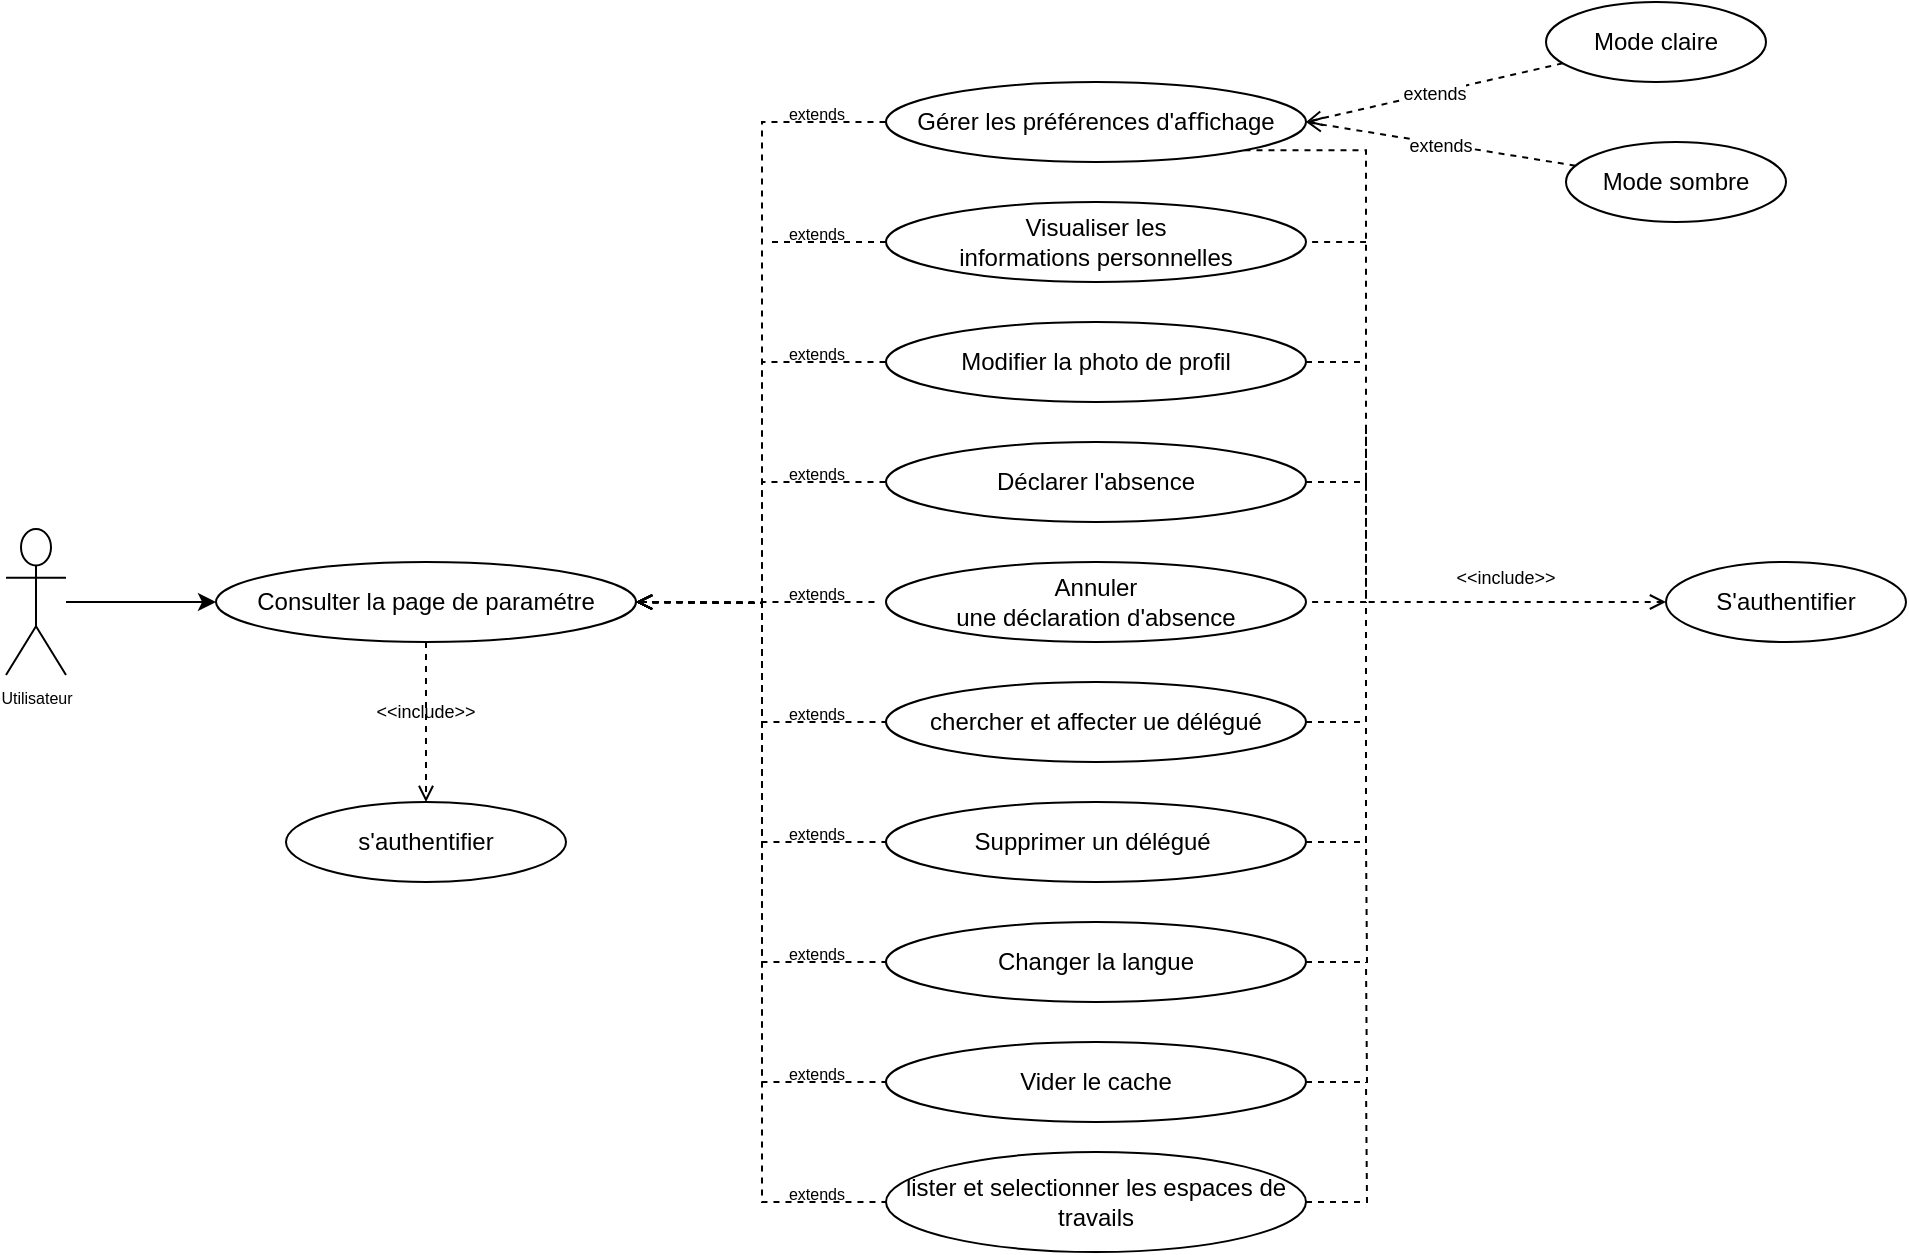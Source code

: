 <mxfile>
    <diagram id="8bSx6zjj0RE7G2_v_Q5R" name="Page-1">
        <mxGraphModel dx="1184" dy="213" grid="1" gridSize="10" guides="1" tooltips="1" connect="1" arrows="1" fold="1" page="1" pageScale="1" pageWidth="850" pageHeight="1100" math="0" shadow="0">
            <root>
                <mxCell id="0"/>
                <mxCell id="1" parent="0"/>
                <mxCell id="13" style="edgeStyle=orthogonalEdgeStyle;html=1;entryX=0;entryY=0.5;entryDx=0;entryDy=0;rounded=0;dashed=1;startArrow=open;startFill=0;endArrow=none;endFill=0;" parent="1" target="3" edge="1">
                    <mxGeometry relative="1" as="geometry">
                        <mxPoint x="315" y="380" as="sourcePoint"/>
                    </mxGeometry>
                </mxCell>
                <mxCell id="15" style="edgeStyle=orthogonalEdgeStyle;html=1;entryX=0;entryY=0.5;entryDx=0;entryDy=0;rounded=0;dashed=1;startArrow=open;startFill=0;endArrow=none;endFill=0;" parent="1" target="7" edge="1">
                    <mxGeometry relative="1" as="geometry">
                        <mxPoint x="315" y="380" as="sourcePoint"/>
                    </mxGeometry>
                </mxCell>
                <mxCell id="16" style="edgeStyle=orthogonalEdgeStyle;html=1;entryX=0;entryY=0.5;entryDx=0;entryDy=0;rounded=0;dashed=1;startArrow=open;startFill=0;endArrow=none;endFill=0;" parent="1" target="8" edge="1">
                    <mxGeometry relative="1" as="geometry">
                        <mxPoint x="315" y="380" as="sourcePoint"/>
                    </mxGeometry>
                </mxCell>
                <mxCell id="17" style="edgeStyle=orthogonalEdgeStyle;html=1;entryX=0;entryY=0.5;entryDx=0;entryDy=0;rounded=0;dashed=1;startArrow=open;startFill=0;endArrow=none;endFill=0;" parent="1" edge="1">
                    <mxGeometry relative="1" as="geometry">
                        <mxPoint x="315" y="380" as="sourcePoint"/>
                        <mxPoint x="435" y="380" as="targetPoint"/>
                    </mxGeometry>
                </mxCell>
                <mxCell id="18" style="edgeStyle=orthogonalEdgeStyle;html=1;entryX=0;entryY=0.5;entryDx=0;entryDy=0;rounded=0;dashed=1;startArrow=open;startFill=0;endArrow=none;endFill=0;" parent="1" target="10" edge="1">
                    <mxGeometry relative="1" as="geometry">
                        <mxPoint x="315" y="380" as="sourcePoint"/>
                    </mxGeometry>
                </mxCell>
                <mxCell id="33" style="rounded=0;html=1;entryX=0;entryY=0.5;entryDx=0;entryDy=0;fontSize=9;startArrow=open;startFill=0;endArrow=none;endFill=0;edgeStyle=orthogonalEdgeStyle;dashed=1;" parent="1" target="32" edge="1">
                    <mxGeometry relative="1" as="geometry">
                        <mxPoint x="315" y="380" as="sourcePoint"/>
                    </mxGeometry>
                </mxCell>
                <mxCell id="38" style="edgeStyle=orthogonalEdgeStyle;rounded=0;html=1;entryX=0;entryY=0.5;entryDx=0;entryDy=0;fontSize=9;startArrow=open;startFill=0;endArrow=none;endFill=0;dashed=1;" parent="1" target="37" edge="1">
                    <mxGeometry relative="1" as="geometry">
                        <mxPoint x="315" y="380" as="sourcePoint"/>
                    </mxGeometry>
                </mxCell>
                <mxCell id="39" style="edgeStyle=orthogonalEdgeStyle;rounded=0;html=1;entryX=0;entryY=0.5;entryDx=0;entryDy=0;fontSize=9;startArrow=open;startFill=0;endArrow=none;endFill=0;dashed=1;" parent="1" target="36" edge="1">
                    <mxGeometry relative="1" as="geometry">
                        <mxPoint x="315" y="380" as="sourcePoint"/>
                    </mxGeometry>
                </mxCell>
                <mxCell id="45" style="edgeStyle=orthogonalEdgeStyle;rounded=0;html=1;entryX=0;entryY=0.5;entryDx=0;entryDy=0;endArrow=none;endFill=0;dashed=1;startArrow=open;startFill=0;" parent="1" target="42" edge="1">
                    <mxGeometry relative="1" as="geometry">
                        <mxPoint x="315" y="380" as="sourcePoint"/>
                    </mxGeometry>
                </mxCell>
                <mxCell id="24" style="edgeStyle=orthogonalEdgeStyle;html=1;dashed=1;fontSize=9;startArrow=none;startFill=0;endArrow=open;endFill=0;exitX=1;exitY=1;exitDx=0;exitDy=0;rounded=0;entryX=0;entryY=0.5;entryDx=0;entryDy=0;" parent="1" source="3" target="23" edge="1">
                    <mxGeometry relative="1" as="geometry">
                        <mxPoint x="820" y="310" as="targetPoint"/>
                        <Array as="points">
                            <mxPoint x="680" y="154"/>
                            <mxPoint x="680" y="380"/>
                        </Array>
                    </mxGeometry>
                </mxCell>
                <mxCell id="3" value="&lt;div&gt;Gérer les&amp;nbsp;&lt;span style=&quot;background-color: initial;&quot;&gt;préférences&amp;nbsp;&lt;/span&gt;&lt;span style=&quot;background-color: initial;&quot;&gt;d'aﬀichage&lt;/span&gt;&lt;/div&gt;" style="ellipse;whiteSpace=wrap;html=1;" parent="1" vertex="1">
                    <mxGeometry x="440" y="120" width="210" height="40" as="geometry"/>
                </mxCell>
                <mxCell id="21" value="&lt;font style=&quot;font-size: 9px;&quot;&gt;extends&lt;/font&gt;" style="edgeStyle=none;html=1;entryX=1;entryY=0.5;entryDx=0;entryDy=0;dashed=1;startArrow=none;startFill=0;endArrow=open;endFill=0;" parent="1" source="4" target="3" edge="1">
                    <mxGeometry relative="1" as="geometry"/>
                </mxCell>
                <mxCell id="4" value="&lt;div&gt;Mode claire&lt;/div&gt;" style="ellipse;whiteSpace=wrap;html=1;" parent="1" vertex="1">
                    <mxGeometry x="770" y="80" width="110" height="40" as="geometry"/>
                </mxCell>
                <mxCell id="22" value="&lt;font style=&quot;font-size: 9px;&quot;&gt;extends&lt;/font&gt;" style="edgeStyle=none;html=1;entryX=1;entryY=0.5;entryDx=0;entryDy=0;dashed=1;startArrow=none;startFill=0;endArrow=open;endFill=0;" parent="1" source="5" target="3" edge="1">
                    <mxGeometry relative="1" as="geometry"/>
                </mxCell>
                <mxCell id="5" value="&lt;div&gt;Mode sombre&lt;/div&gt;" style="ellipse;whiteSpace=wrap;html=1;" parent="1" vertex="1">
                    <mxGeometry x="780" y="150" width="110" height="40" as="geometry"/>
                </mxCell>
                <mxCell id="25" style="edgeStyle=orthogonalEdgeStyle;html=1;dashed=1;fontSize=9;startArrow=none;startFill=0;endArrow=none;endFill=0;exitX=1;exitY=1;exitDx=0;exitDy=0;rounded=0;" parent="1" source="6" edge="1">
                    <mxGeometry relative="1" as="geometry">
                        <mxPoint x="680" y="200" as="targetPoint"/>
                        <Array as="points">
                            <mxPoint x="619" y="200"/>
                        </Array>
                    </mxGeometry>
                </mxCell>
                <mxCell id="53" style="edgeStyle=orthogonalEdgeStyle;rounded=0;html=1;exitX=0;exitY=0.5;exitDx=0;exitDy=0;dashed=1;startArrow=none;startFill=0;endArrow=none;endFill=0;" parent="1" source="6" edge="1">
                    <mxGeometry relative="1" as="geometry">
                        <mxPoint x="380" y="200" as="targetPoint"/>
                    </mxGeometry>
                </mxCell>
                <mxCell id="6" value="&lt;div&gt;Visualiser l&lt;span style=&quot;background-color: initial;&quot;&gt;es informations&amp;nbsp;&lt;/span&gt;&lt;span style=&quot;background-color: initial;&quot;&gt;personnelles&lt;/span&gt;&lt;/div&gt;" style="ellipse;whiteSpace=wrap;html=1;" parent="1" vertex="1">
                    <mxGeometry x="440" y="180" width="210" height="40" as="geometry"/>
                </mxCell>
                <mxCell id="26" style="edgeStyle=orthogonalEdgeStyle;html=1;dashed=1;fontSize=9;startArrow=none;startFill=0;endArrow=none;endFill=0;rounded=0;" parent="1" source="7" edge="1">
                    <mxGeometry relative="1" as="geometry">
                        <mxPoint x="680" y="260" as="targetPoint"/>
                        <Array as="points">
                            <mxPoint x="680" y="260"/>
                        </Array>
                    </mxGeometry>
                </mxCell>
                <mxCell id="7" value="&lt;div&gt;Modifier&amp;nbsp;&lt;span style=&quot;background-color: initial;&quot;&gt;la photo de profil&lt;/span&gt;&lt;/div&gt;" style="ellipse;whiteSpace=wrap;html=1;" parent="1" vertex="1">
                    <mxGeometry x="440" y="240" width="210" height="40" as="geometry"/>
                </mxCell>
                <mxCell id="27" style="edgeStyle=orthogonalEdgeStyle;html=1;dashed=1;fontSize=9;startArrow=none;startFill=0;endArrow=none;endFill=0;rounded=0;" parent="1" source="8" edge="1">
                    <mxGeometry relative="1" as="geometry">
                        <mxPoint x="680" y="290" as="targetPoint"/>
                        <Array as="points">
                            <mxPoint x="680" y="320"/>
                            <mxPoint x="680" y="300"/>
                        </Array>
                    </mxGeometry>
                </mxCell>
                <mxCell id="8" value="&lt;div&gt;Déclarer&amp;nbsp;&lt;span style=&quot;background-color: initial;&quot;&gt;l'absence&lt;/span&gt;&lt;/div&gt;" style="ellipse;whiteSpace=wrap;html=1;" parent="1" vertex="1">
                    <mxGeometry x="440" y="300" width="210" height="40" as="geometry"/>
                </mxCell>
                <mxCell id="28" style="edgeStyle=orthogonalEdgeStyle;html=1;dashed=1;fontSize=9;startArrow=none;startFill=0;endArrow=none;endFill=0;exitX=1;exitY=0;exitDx=0;exitDy=0;rounded=0;" parent="1" source="9" edge="1">
                    <mxGeometry relative="1" as="geometry">
                        <mxPoint x="680" y="320" as="targetPoint"/>
                        <Array as="points">
                            <mxPoint x="619" y="380"/>
                            <mxPoint x="680" y="380"/>
                        </Array>
                    </mxGeometry>
                </mxCell>
                <mxCell id="9" value="&lt;div&gt;Annuler&lt;/div&gt;&lt;div&gt;une déclara&lt;span style=&quot;background-color: initial;&quot;&gt;tion d'absence&lt;/span&gt;&lt;/div&gt;" style="ellipse;whiteSpace=wrap;html=1;" parent="1" vertex="1">
                    <mxGeometry x="440" y="360" width="210" height="40" as="geometry"/>
                </mxCell>
                <mxCell id="10" value="&lt;div&gt;chercher et af&lt;span style=&quot;background-color: initial;&quot;&gt;fecter ue dé&lt;/span&gt;&lt;span style=&quot;background-color: initial;&quot;&gt;légué&lt;/span&gt;&lt;/div&gt;" style="ellipse;whiteSpace=wrap;html=1;" parent="1" vertex="1">
                    <mxGeometry x="440" y="420" width="210" height="40" as="geometry"/>
                </mxCell>
                <mxCell id="23" value="&lt;div&gt;S'authentifier&lt;/div&gt;" style="ellipse;whiteSpace=wrap;html=1;" parent="1" vertex="1">
                    <mxGeometry x="830" y="360" width="120" height="40" as="geometry"/>
                </mxCell>
                <mxCell id="31" value="" style="edgeStyle=orthogonalEdgeStyle;html=1;dashed=1;fontSize=9;startArrow=none;startFill=0;endArrow=none;endFill=1;exitX=1;exitY=0.5;exitDx=0;exitDy=0;rounded=0;" parent="1" source="10" edge="1">
                    <mxGeometry relative="1" as="geometry">
                        <mxPoint x="619.142" y="425.838" as="sourcePoint"/>
                        <mxPoint x="680" y="380" as="targetPoint"/>
                        <Array as="points">
                            <mxPoint x="680" y="440"/>
                        </Array>
                    </mxGeometry>
                </mxCell>
                <mxCell id="30" value="&amp;lt;&amp;lt;include&amp;gt;&amp;gt;" style="text;html=1;strokeColor=none;fillColor=none;align=center;verticalAlign=middle;whiteSpace=wrap;rounded=0;fontSize=9;" parent="1" vertex="1">
                    <mxGeometry x="720" y="353" width="60" height="30" as="geometry"/>
                </mxCell>
                <mxCell id="34" style="edgeStyle=orthogonalEdgeStyle;rounded=0;html=1;fontSize=9;startArrow=none;startFill=0;endArrow=none;endFill=0;dashed=1;" parent="1" source="32" edge="1">
                    <mxGeometry relative="1" as="geometry">
                        <mxPoint x="680" y="440" as="targetPoint"/>
                        <Array as="points">
                            <mxPoint x="680" y="500"/>
                        </Array>
                    </mxGeometry>
                </mxCell>
                <mxCell id="32" value="&lt;div&gt;Supprimer un délégué&amp;nbsp;&lt;/div&gt;" style="ellipse;whiteSpace=wrap;html=1;" parent="1" vertex="1">
                    <mxGeometry x="440" y="480" width="210" height="40" as="geometry"/>
                </mxCell>
                <mxCell id="40" style="edgeStyle=orthogonalEdgeStyle;rounded=0;html=1;fontSize=9;startArrow=none;startFill=0;endArrow=none;endFill=0;dashed=1;" parent="1" source="36" edge="1">
                    <mxGeometry relative="1" as="geometry">
                        <mxPoint x="680" y="500" as="targetPoint"/>
                    </mxGeometry>
                </mxCell>
                <mxCell id="36" value="Changer la langue" style="ellipse;whiteSpace=wrap;html=1;" parent="1" vertex="1">
                    <mxGeometry x="440" y="540" width="210" height="40" as="geometry"/>
                </mxCell>
                <mxCell id="41" style="edgeStyle=orthogonalEdgeStyle;rounded=0;html=1;fontSize=9;startArrow=none;startFill=0;endArrow=none;endFill=0;dashed=1;" parent="1" source="37" edge="1">
                    <mxGeometry relative="1" as="geometry">
                        <mxPoint x="680" y="560" as="targetPoint"/>
                    </mxGeometry>
                </mxCell>
                <mxCell id="37" value="Vider le cache" style="ellipse;whiteSpace=wrap;html=1;" parent="1" vertex="1">
                    <mxGeometry x="440" y="600" width="210" height="40" as="geometry"/>
                </mxCell>
                <mxCell id="44" style="edgeStyle=orthogonalEdgeStyle;html=1;dashed=1;endArrow=none;endFill=0;rounded=0;" parent="1" source="42" edge="1">
                    <mxGeometry relative="1" as="geometry">
                        <mxPoint x="680.0" y="620" as="targetPoint"/>
                    </mxGeometry>
                </mxCell>
                <mxCell id="42" value="lister et selectionner les espaces de travails" style="ellipse;whiteSpace=wrap;html=1;" parent="1" vertex="1">
                    <mxGeometry x="440" y="655" width="210" height="50" as="geometry"/>
                </mxCell>
                <mxCell id="51" value="Consulter la page de paramétre" style="ellipse;whiteSpace=wrap;html=1;" parent="1" vertex="1">
                    <mxGeometry x="105" y="360" width="210" height="40" as="geometry"/>
                </mxCell>
                <mxCell id="54" value="extends" style="text;html=1;align=center;verticalAlign=middle;resizable=0;points=[];autosize=1;strokeColor=none;fillColor=none;fontSize=8;" parent="1" vertex="1">
                    <mxGeometry x="380" y="666" width="50" height="20" as="geometry"/>
                </mxCell>
                <mxCell id="57" value="extends" style="text;html=1;align=center;verticalAlign=middle;resizable=0;points=[];autosize=1;strokeColor=none;fillColor=none;fontSize=8;" parent="1" vertex="1">
                    <mxGeometry x="380" y="606" width="50" height="20" as="geometry"/>
                </mxCell>
                <mxCell id="58" value="extends" style="text;html=1;align=center;verticalAlign=middle;resizable=0;points=[];autosize=1;strokeColor=none;fillColor=none;fontSize=8;" parent="1" vertex="1">
                    <mxGeometry x="380" y="546" width="50" height="20" as="geometry"/>
                </mxCell>
                <mxCell id="59" value="extends" style="text;html=1;align=center;verticalAlign=middle;resizable=0;points=[];autosize=1;strokeColor=none;fillColor=none;fontSize=8;" parent="1" vertex="1">
                    <mxGeometry x="380" y="486" width="50" height="20" as="geometry"/>
                </mxCell>
                <mxCell id="60" value="extends" style="text;html=1;align=center;verticalAlign=middle;resizable=0;points=[];autosize=1;strokeColor=none;fillColor=none;fontSize=8;" parent="1" vertex="1">
                    <mxGeometry x="380" y="426" width="50" height="20" as="geometry"/>
                </mxCell>
                <mxCell id="61" value="extends" style="text;html=1;align=center;verticalAlign=middle;resizable=0;points=[];autosize=1;strokeColor=none;fillColor=none;fontSize=8;" parent="1" vertex="1">
                    <mxGeometry x="380" y="366" width="50" height="20" as="geometry"/>
                </mxCell>
                <mxCell id="62" value="extends" style="text;html=1;align=center;verticalAlign=middle;resizable=0;points=[];autosize=1;strokeColor=none;fillColor=none;fontSize=8;" parent="1" vertex="1">
                    <mxGeometry x="380" y="306" width="50" height="20" as="geometry"/>
                </mxCell>
                <mxCell id="63" value="extends" style="text;html=1;align=center;verticalAlign=middle;resizable=0;points=[];autosize=1;strokeColor=none;fillColor=none;fontSize=8;" parent="1" vertex="1">
                    <mxGeometry x="380" y="246" width="50" height="20" as="geometry"/>
                </mxCell>
                <mxCell id="64" value="extends" style="text;html=1;align=center;verticalAlign=middle;resizable=0;points=[];autosize=1;strokeColor=none;fillColor=none;fontSize=8;" parent="1" vertex="1">
                    <mxGeometry x="380" y="186" width="50" height="20" as="geometry"/>
                </mxCell>
                <mxCell id="65" value="extends" style="text;html=1;align=center;verticalAlign=middle;resizable=0;points=[];autosize=1;strokeColor=none;fillColor=none;fontSize=8;" parent="1" vertex="1">
                    <mxGeometry x="380" y="126" width="50" height="20" as="geometry"/>
                </mxCell>
                <mxCell id="69" style="edgeStyle=orthogonalEdgeStyle;rounded=0;html=1;entryX=0;entryY=0.5;entryDx=0;entryDy=0;fontSize=8;startArrow=none;startFill=0;endArrow=classic;endFill=1;" parent="1" source="66" target="51" edge="1">
                    <mxGeometry relative="1" as="geometry"/>
                </mxCell>
                <mxCell id="66" value="Utilisateur" style="shape=umlActor;verticalLabelPosition=bottom;verticalAlign=top;html=1;fontSize=8;" parent="1" vertex="1">
                    <mxGeometry y="343.5" width="30" height="73" as="geometry"/>
                </mxCell>
                <mxCell id="70" style="edgeStyle=none;html=1;entryX=0.5;entryY=0;entryDx=0;entryDy=0;dashed=1;endArrow=open;endFill=0;" edge="1" parent="1" target="71">
                    <mxGeometry relative="1" as="geometry">
                        <mxPoint x="210.0" y="400" as="sourcePoint"/>
                    </mxGeometry>
                </mxCell>
                <mxCell id="71" value="s'authentifier" style="ellipse;whiteSpace=wrap;html=1;" vertex="1" parent="1">
                    <mxGeometry x="140" y="480" width="140" height="40" as="geometry"/>
                </mxCell>
                <mxCell id="72" value="&amp;lt;&amp;lt;include&amp;gt;&amp;gt;" style="text;html=1;strokeColor=none;fillColor=none;align=center;verticalAlign=middle;whiteSpace=wrap;rounded=0;fontSize=9;" vertex="1" parent="1">
                    <mxGeometry x="180" y="420" width="60" height="30" as="geometry"/>
                </mxCell>
            </root>
        </mxGraphModel>
    </diagram>
</mxfile>